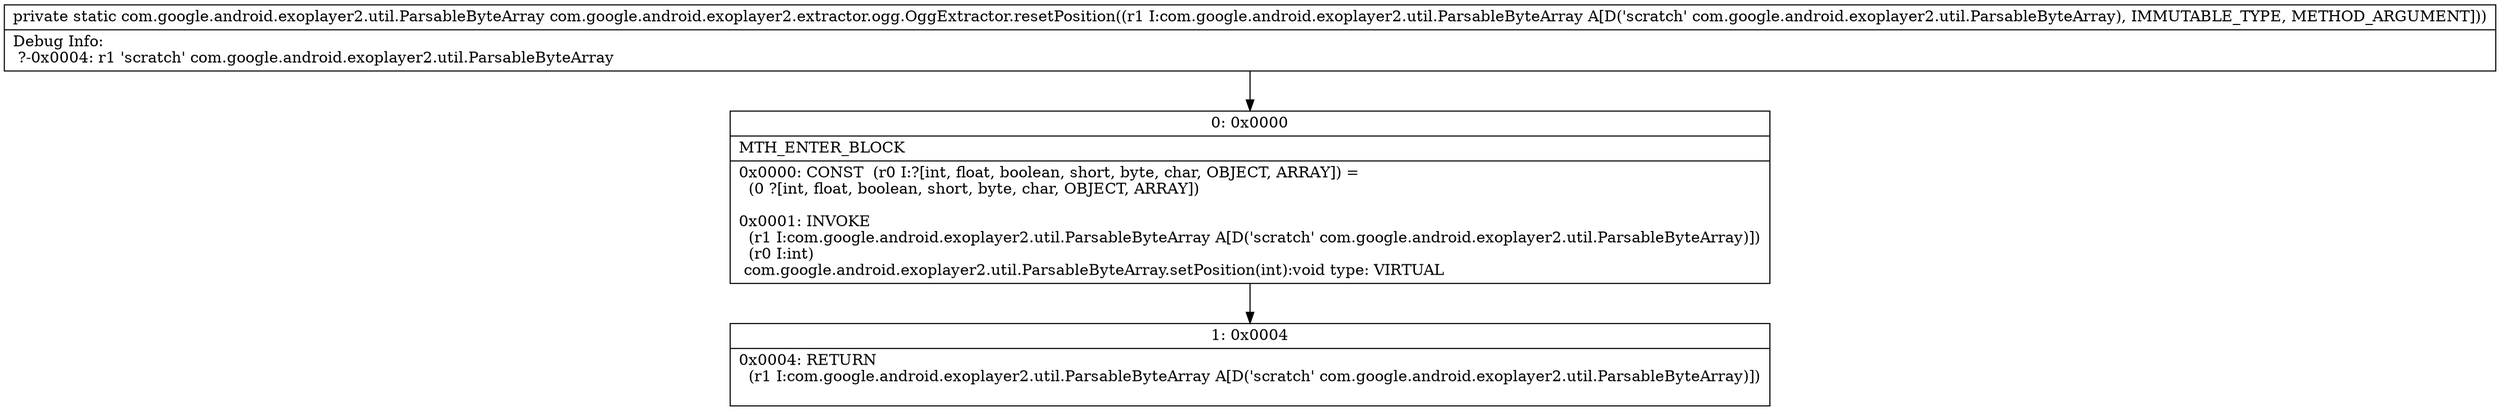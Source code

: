 digraph "CFG forcom.google.android.exoplayer2.extractor.ogg.OggExtractor.resetPosition(Lcom\/google\/android\/exoplayer2\/util\/ParsableByteArray;)Lcom\/google\/android\/exoplayer2\/util\/ParsableByteArray;" {
Node_0 [shape=record,label="{0\:\ 0x0000|MTH_ENTER_BLOCK\l|0x0000: CONST  (r0 I:?[int, float, boolean, short, byte, char, OBJECT, ARRAY]) = \l  (0 ?[int, float, boolean, short, byte, char, OBJECT, ARRAY])\l \l0x0001: INVOKE  \l  (r1 I:com.google.android.exoplayer2.util.ParsableByteArray A[D('scratch' com.google.android.exoplayer2.util.ParsableByteArray)])\l  (r0 I:int)\l com.google.android.exoplayer2.util.ParsableByteArray.setPosition(int):void type: VIRTUAL \l}"];
Node_1 [shape=record,label="{1\:\ 0x0004|0x0004: RETURN  \l  (r1 I:com.google.android.exoplayer2.util.ParsableByteArray A[D('scratch' com.google.android.exoplayer2.util.ParsableByteArray)])\l \l}"];
MethodNode[shape=record,label="{private static com.google.android.exoplayer2.util.ParsableByteArray com.google.android.exoplayer2.extractor.ogg.OggExtractor.resetPosition((r1 I:com.google.android.exoplayer2.util.ParsableByteArray A[D('scratch' com.google.android.exoplayer2.util.ParsableByteArray), IMMUTABLE_TYPE, METHOD_ARGUMENT]))  | Debug Info:\l  ?\-0x0004: r1 'scratch' com.google.android.exoplayer2.util.ParsableByteArray\l}"];
MethodNode -> Node_0;
Node_0 -> Node_1;
}

